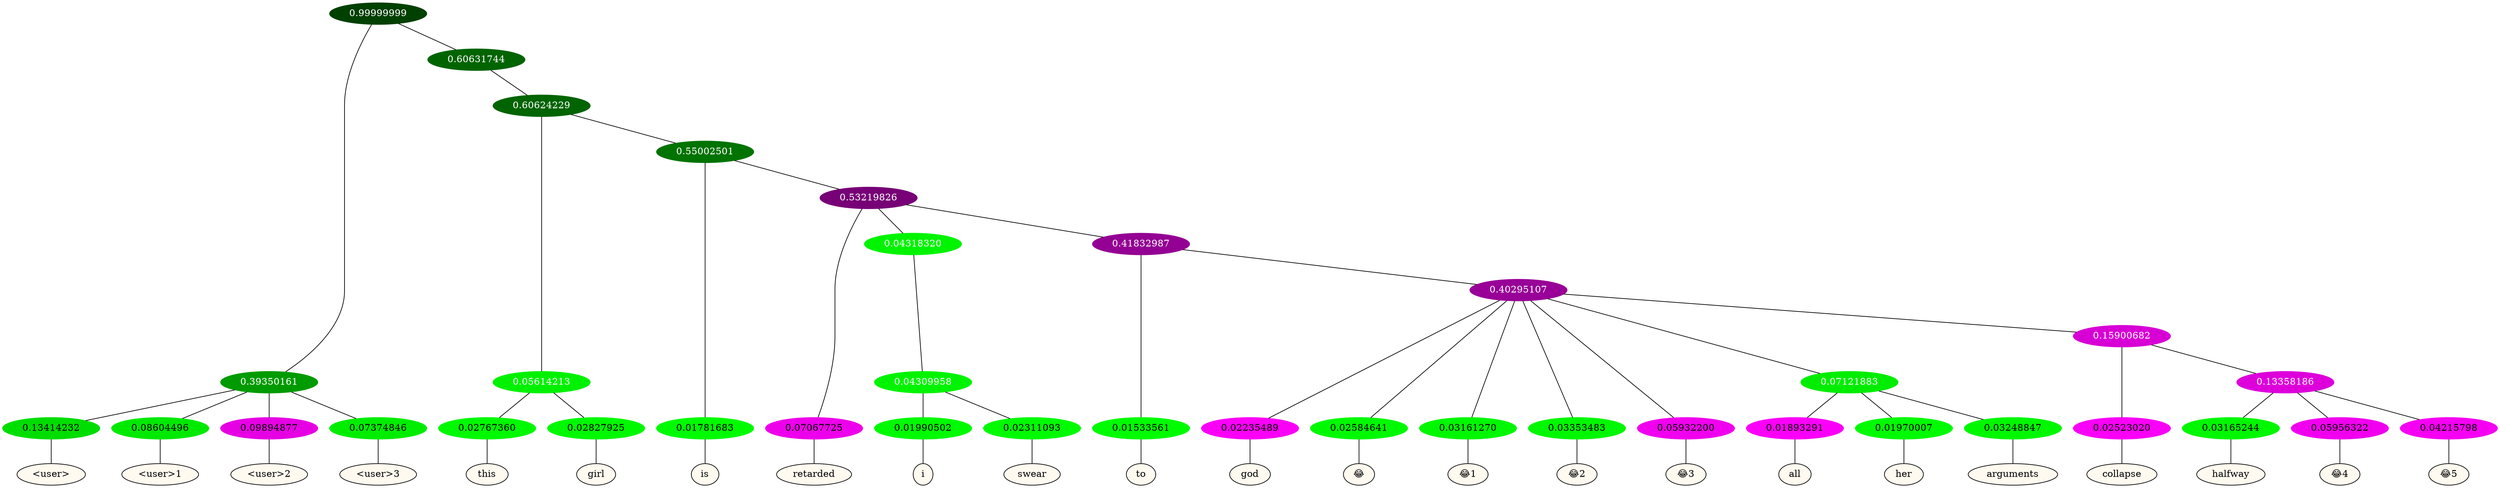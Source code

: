 graph {
	node [format=png height=0.15 nodesep=0.001 ordering=out overlap=prism overlap_scaling=0.01 ranksep=0.001 ratio=0.2 style=filled width=0.15]
	{
		rank=same
		a_w_3 [label="\<user\>" color=black fillcolor=floralwhite style="filled,solid"]
		a_w_4 [label="\<user\>1" color=black fillcolor=floralwhite style="filled,solid"]
		a_w_5 [label="\<user\>2" color=black fillcolor=floralwhite style="filled,solid"]
		a_w_6 [label="\<user\>3" color=black fillcolor=floralwhite style="filled,solid"]
		a_w_10 [label=this color=black fillcolor=floralwhite style="filled,solid"]
		a_w_11 [label=girl color=black fillcolor=floralwhite style="filled,solid"]
		a_w_12 [label=is color=black fillcolor=floralwhite style="filled,solid"]
		a_w_14 [label=retarded color=black fillcolor=floralwhite style="filled,solid"]
		a_w_20 [label=i color=black fillcolor=floralwhite style="filled,solid"]
		a_w_21 [label=swear color=black fillcolor=floralwhite style="filled,solid"]
		a_w_18 [label=to color=black fillcolor=floralwhite style="filled,solid"]
		a_w_22 [label=god color=black fillcolor=floralwhite style="filled,solid"]
		a_w_23 [label="😂" color=black fillcolor=floralwhite style="filled,solid"]
		a_w_24 [label="😂1" color=black fillcolor=floralwhite style="filled,solid"]
		a_w_25 [label="😂2" color=black fillcolor=floralwhite style="filled,solid"]
		a_w_26 [label="😂3" color=black fillcolor=floralwhite style="filled,solid"]
		a_w_29 [label=all color=black fillcolor=floralwhite style="filled,solid"]
		a_w_30 [label=her color=black fillcolor=floralwhite style="filled,solid"]
		a_w_31 [label=arguments color=black fillcolor=floralwhite style="filled,solid"]
		a_w_32 [label=collapse color=black fillcolor=floralwhite style="filled,solid"]
		a_w_34 [label=halfway color=black fillcolor=floralwhite style="filled,solid"]
		a_w_35 [label="😂4" color=black fillcolor=floralwhite style="filled,solid"]
		a_w_36 [label="😂5" color=black fillcolor=floralwhite style="filled,solid"]
	}
	a_n_3 -- a_w_3
	a_n_4 -- a_w_4
	a_n_5 -- a_w_5
	a_n_6 -- a_w_6
	a_n_10 -- a_w_10
	a_n_11 -- a_w_11
	a_n_12 -- a_w_12
	a_n_14 -- a_w_14
	a_n_20 -- a_w_20
	a_n_21 -- a_w_21
	a_n_18 -- a_w_18
	a_n_22 -- a_w_22
	a_n_23 -- a_w_23
	a_n_24 -- a_w_24
	a_n_25 -- a_w_25
	a_n_26 -- a_w_26
	a_n_29 -- a_w_29
	a_n_30 -- a_w_30
	a_n_31 -- a_w_31
	a_n_32 -- a_w_32
	a_n_34 -- a_w_34
	a_n_35 -- a_w_35
	a_n_36 -- a_w_36
	{
		rank=same
		a_n_3 [label=0.13414232 color="0.334 1.000 0.866" fontcolor=black]
		a_n_4 [label=0.08604496 color="0.334 1.000 0.914" fontcolor=black]
		a_n_5 [label=0.09894877 color="0.835 1.000 0.901" fontcolor=black]
		a_n_6 [label=0.07374846 color="0.334 1.000 0.926" fontcolor=black]
		a_n_10 [label=0.02767360 color="0.334 1.000 0.972" fontcolor=black]
		a_n_11 [label=0.02827925 color="0.334 1.000 0.972" fontcolor=black]
		a_n_12 [label=0.01781683 color="0.334 1.000 0.982" fontcolor=black]
		a_n_14 [label=0.07067725 color="0.835 1.000 0.929" fontcolor=black]
		a_n_20 [label=0.01990502 color="0.334 1.000 0.980" fontcolor=black]
		a_n_21 [label=0.02311093 color="0.334 1.000 0.977" fontcolor=black]
		a_n_18 [label=0.01533561 color="0.334 1.000 0.985" fontcolor=black]
		a_n_22 [label=0.02235489 color="0.835 1.000 0.978" fontcolor=black]
		a_n_23 [label=0.02584641 color="0.334 1.000 0.974" fontcolor=black]
		a_n_24 [label=0.03161270 color="0.334 1.000 0.968" fontcolor=black]
		a_n_25 [label=0.03353483 color="0.334 1.000 0.966" fontcolor=black]
		a_n_26 [label=0.05932200 color="0.835 1.000 0.941" fontcolor=black]
		a_n_29 [label=0.01893291 color="0.835 1.000 0.981" fontcolor=black]
		a_n_30 [label=0.01970007 color="0.334 1.000 0.980" fontcolor=black]
		a_n_31 [label=0.03248847 color="0.334 1.000 0.968" fontcolor=black]
		a_n_32 [label=0.02523020 color="0.835 1.000 0.975" fontcolor=black]
		a_n_34 [label=0.03165244 color="0.334 1.000 0.968" fontcolor=black]
		a_n_35 [label=0.05956322 color="0.835 1.000 0.940" fontcolor=black]
		a_n_36 [label=0.04215798 color="0.835 1.000 0.958" fontcolor=black]
	}
	a_n_0 [label=0.99999999 color="0.334 1.000 0.250" fontcolor=grey99]
	a_n_1 [label=0.39350161 color="0.334 1.000 0.606" fontcolor=grey99]
	a_n_0 -- a_n_1
	a_n_2 [label=0.60631744 color="0.334 1.000 0.394" fontcolor=grey99]
	a_n_0 -- a_n_2
	a_n_1 -- a_n_3
	a_n_1 -- a_n_4
	a_n_1 -- a_n_5
	a_n_1 -- a_n_6
	a_n_7 [label=0.60624229 color="0.334 1.000 0.394" fontcolor=grey99]
	a_n_2 -- a_n_7
	a_n_8 [label=0.05614213 color="0.334 1.000 0.944" fontcolor=grey99]
	a_n_7 -- a_n_8
	a_n_9 [label=0.55002501 color="0.334 1.000 0.450" fontcolor=grey99]
	a_n_7 -- a_n_9
	a_n_8 -- a_n_10
	a_n_8 -- a_n_11
	a_n_9 -- a_n_12
	a_n_13 [label=0.53219826 color="0.835 1.000 0.468" fontcolor=grey99]
	a_n_9 -- a_n_13
	a_n_13 -- a_n_14
	a_n_15 [label=0.04318320 color="0.334 1.000 0.957" fontcolor=grey99]
	a_n_13 -- a_n_15
	a_n_16 [label=0.41832987 color="0.835 1.000 0.582" fontcolor=grey99]
	a_n_13 -- a_n_16
	a_n_17 [label=0.04309958 color="0.334 1.000 0.957" fontcolor=grey99]
	a_n_15 -- a_n_17
	a_n_16 -- a_n_18
	a_n_19 [label=0.40295107 color="0.835 1.000 0.597" fontcolor=grey99]
	a_n_16 -- a_n_19
	a_n_17 -- a_n_20
	a_n_17 -- a_n_21
	a_n_19 -- a_n_22
	a_n_19 -- a_n_23
	a_n_19 -- a_n_24
	a_n_19 -- a_n_25
	a_n_19 -- a_n_26
	a_n_27 [label=0.07121883 color="0.334 1.000 0.929" fontcolor=grey99]
	a_n_19 -- a_n_27
	a_n_28 [label=0.15900682 color="0.835 1.000 0.841" fontcolor=grey99]
	a_n_19 -- a_n_28
	a_n_27 -- a_n_29
	a_n_27 -- a_n_30
	a_n_27 -- a_n_31
	a_n_28 -- a_n_32
	a_n_33 [label=0.13358186 color="0.835 1.000 0.866" fontcolor=grey99]
	a_n_28 -- a_n_33
	a_n_33 -- a_n_34
	a_n_33 -- a_n_35
	a_n_33 -- a_n_36
}
